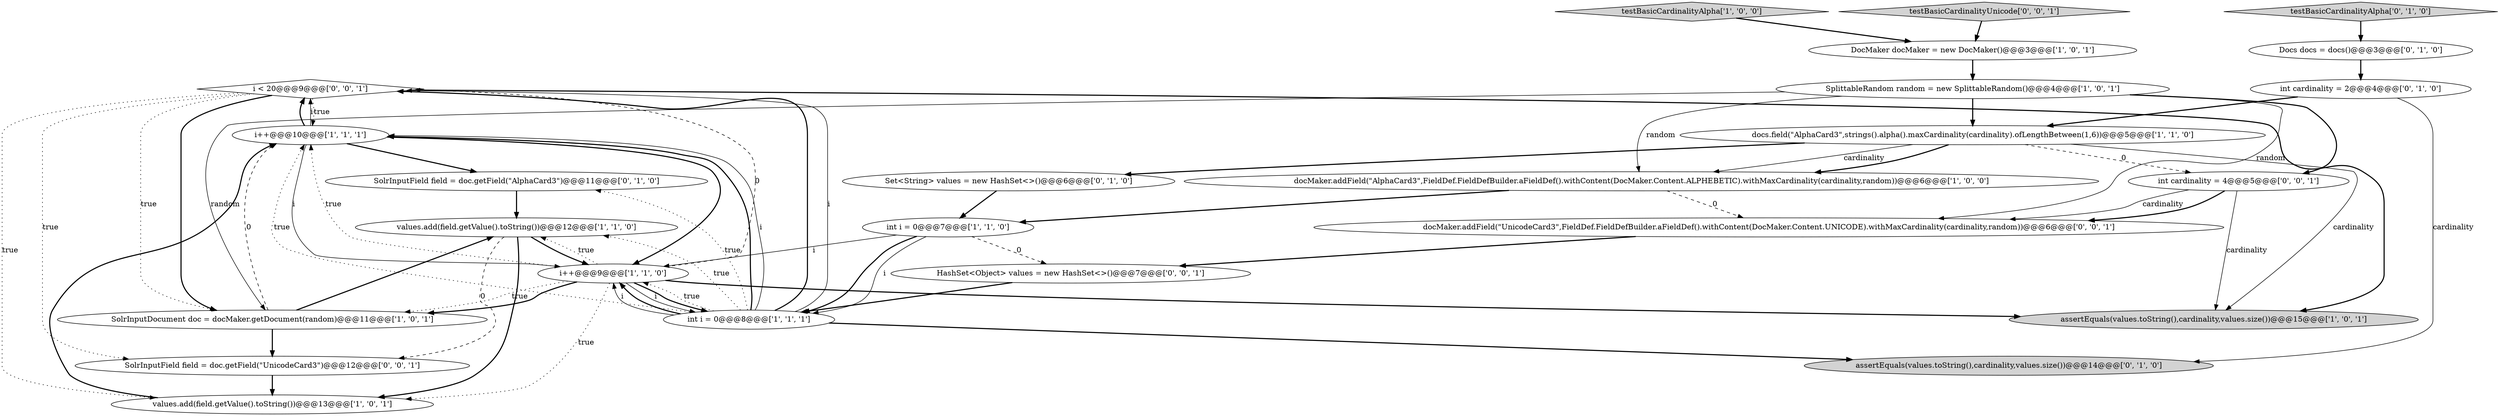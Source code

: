 digraph {
24 [style = filled, label = "i < 20@@@9@@@['0', '0', '1']", fillcolor = white, shape = diamond image = "AAA0AAABBB3BBB"];
1 [style = filled, label = "i++@@@10@@@['1', '1', '1']", fillcolor = white, shape = ellipse image = "AAA0AAABBB1BBB"];
21 [style = filled, label = "testBasicCardinalityUnicode['0', '0', '1']", fillcolor = lightgray, shape = diamond image = "AAA0AAABBB3BBB"];
10 [style = filled, label = "i++@@@9@@@['1', '1', '0']", fillcolor = white, shape = ellipse image = "AAA0AAABBB1BBB"];
18 [style = filled, label = "assertEquals(values.toString(),cardinality,values.size())@@@14@@@['0', '1', '0']", fillcolor = lightgray, shape = ellipse image = "AAA0AAABBB2BBB"];
23 [style = filled, label = "SolrInputField field = doc.getField(\"UnicodeCard3\")@@@12@@@['0', '0', '1']", fillcolor = white, shape = ellipse image = "AAA0AAABBB3BBB"];
2 [style = filled, label = "SolrInputDocument doc = docMaker.getDocument(random)@@@11@@@['1', '0', '1']", fillcolor = white, shape = ellipse image = "AAA0AAABBB1BBB"];
6 [style = filled, label = "docs.field(\"AlphaCard3\",strings().alpha().maxCardinality(cardinality).ofLengthBetween(1,6))@@@5@@@['1', '1', '0']", fillcolor = white, shape = ellipse image = "AAA0AAABBB1BBB"];
14 [style = filled, label = "testBasicCardinalityAlpha['0', '1', '0']", fillcolor = lightgray, shape = diamond image = "AAA0AAABBB2BBB"];
19 [style = filled, label = "docMaker.addField(\"UnicodeCard3\",FieldDef.FieldDefBuilder.aFieldDef().withContent(DocMaker.Content.UNICODE).withMaxCardinality(cardinality,random))@@@6@@@['0', '0', '1']", fillcolor = white, shape = ellipse image = "AAA0AAABBB3BBB"];
4 [style = filled, label = "SplittableRandom random = new SplittableRandom()@@@4@@@['1', '0', '1']", fillcolor = white, shape = ellipse image = "AAA0AAABBB1BBB"];
15 [style = filled, label = "Docs docs = docs()@@@3@@@['0', '1', '0']", fillcolor = white, shape = ellipse image = "AAA0AAABBB2BBB"];
9 [style = filled, label = "testBasicCardinalityAlpha['1', '0', '0']", fillcolor = lightgray, shape = diamond image = "AAA0AAABBB1BBB"];
3 [style = filled, label = "assertEquals(values.toString(),cardinality,values.size())@@@15@@@['1', '0', '1']", fillcolor = lightgray, shape = ellipse image = "AAA0AAABBB1BBB"];
22 [style = filled, label = "int cardinality = 4@@@5@@@['0', '0', '1']", fillcolor = white, shape = ellipse image = "AAA0AAABBB3BBB"];
16 [style = filled, label = "Set<String> values = new HashSet<>()@@@6@@@['0', '1', '0']", fillcolor = white, shape = ellipse image = "AAA0AAABBB2BBB"];
12 [style = filled, label = "int i = 0@@@7@@@['1', '1', '0']", fillcolor = white, shape = ellipse image = "AAA0AAABBB1BBB"];
11 [style = filled, label = "DocMaker docMaker = new DocMaker()@@@3@@@['1', '0', '1']", fillcolor = white, shape = ellipse image = "AAA0AAABBB1BBB"];
7 [style = filled, label = "values.add(field.getValue().toString())@@@13@@@['1', '0', '1']", fillcolor = white, shape = ellipse image = "AAA0AAABBB1BBB"];
17 [style = filled, label = "SolrInputField field = doc.getField(\"AlphaCard3\")@@@11@@@['0', '1', '0']", fillcolor = white, shape = ellipse image = "AAA0AAABBB2BBB"];
0 [style = filled, label = "docMaker.addField(\"AlphaCard3\",FieldDef.FieldDefBuilder.aFieldDef().withContent(DocMaker.Content.ALPHEBETIC).withMaxCardinality(cardinality,random))@@@6@@@['1', '0', '0']", fillcolor = white, shape = ellipse image = "AAA0AAABBB1BBB"];
5 [style = filled, label = "int i = 0@@@8@@@['1', '1', '1']", fillcolor = white, shape = ellipse image = "AAA0AAABBB1BBB"];
13 [style = filled, label = "int cardinality = 2@@@4@@@['0', '1', '0']", fillcolor = white, shape = ellipse image = "AAA0AAABBB2BBB"];
8 [style = filled, label = "values.add(field.getValue().toString())@@@12@@@['1', '1', '0']", fillcolor = white, shape = ellipse image = "AAA0AAABBB1BBB"];
20 [style = filled, label = "HashSet<Object> values = new HashSet<>()@@@7@@@['0', '0', '1']", fillcolor = white, shape = ellipse image = "AAA0AAABBB3BBB"];
5->8 [style = dotted, label="true"];
21->11 [style = bold, label=""];
10->2 [style = dotted, label="true"];
4->6 [style = bold, label=""];
22->19 [style = bold, label=""];
5->17 [style = dotted, label="true"];
0->19 [style = dashed, label="0"];
11->4 [style = bold, label=""];
1->10 [style = solid, label="i"];
5->10 [style = dotted, label="true"];
10->1 [style = dotted, label="true"];
10->2 [style = bold, label=""];
1->10 [style = bold, label=""];
9->11 [style = bold, label=""];
6->0 [style = solid, label="cardinality"];
24->2 [style = bold, label=""];
6->3 [style = solid, label="cardinality"];
24->7 [style = dotted, label="true"];
5->1 [style = bold, label=""];
19->20 [style = bold, label=""];
6->0 [style = bold, label=""];
20->5 [style = bold, label=""];
5->10 [style = solid, label="i"];
13->6 [style = bold, label=""];
24->2 [style = dotted, label="true"];
4->22 [style = bold, label=""];
22->3 [style = solid, label="cardinality"];
10->7 [style = dotted, label="true"];
1->24 [style = bold, label=""];
5->10 [style = bold, label=""];
6->22 [style = dashed, label="0"];
1->24 [style = solid, label="i"];
4->0 [style = solid, label="random"];
10->3 [style = bold, label=""];
2->8 [style = bold, label=""];
4->2 [style = solid, label="random"];
12->5 [style = solid, label="i"];
5->24 [style = solid, label="i"];
5->1 [style = solid, label="i"];
6->16 [style = bold, label=""];
16->12 [style = bold, label=""];
2->1 [style = dashed, label="0"];
8->23 [style = dashed, label="0"];
12->5 [style = bold, label=""];
10->24 [style = dashed, label="0"];
24->23 [style = dotted, label="true"];
0->12 [style = bold, label=""];
5->24 [style = bold, label=""];
10->8 [style = dotted, label="true"];
24->3 [style = bold, label=""];
1->17 [style = bold, label=""];
10->5 [style = solid, label="i"];
15->13 [style = bold, label=""];
5->18 [style = bold, label=""];
23->7 [style = bold, label=""];
17->8 [style = bold, label=""];
8->7 [style = bold, label=""];
13->18 [style = solid, label="cardinality"];
24->1 [style = dotted, label="true"];
5->1 [style = dotted, label="true"];
7->1 [style = bold, label=""];
12->20 [style = dashed, label="0"];
4->19 [style = solid, label="random"];
22->19 [style = solid, label="cardinality"];
14->15 [style = bold, label=""];
12->10 [style = solid, label="i"];
10->5 [style = bold, label=""];
8->10 [style = bold, label=""];
2->23 [style = bold, label=""];
}
